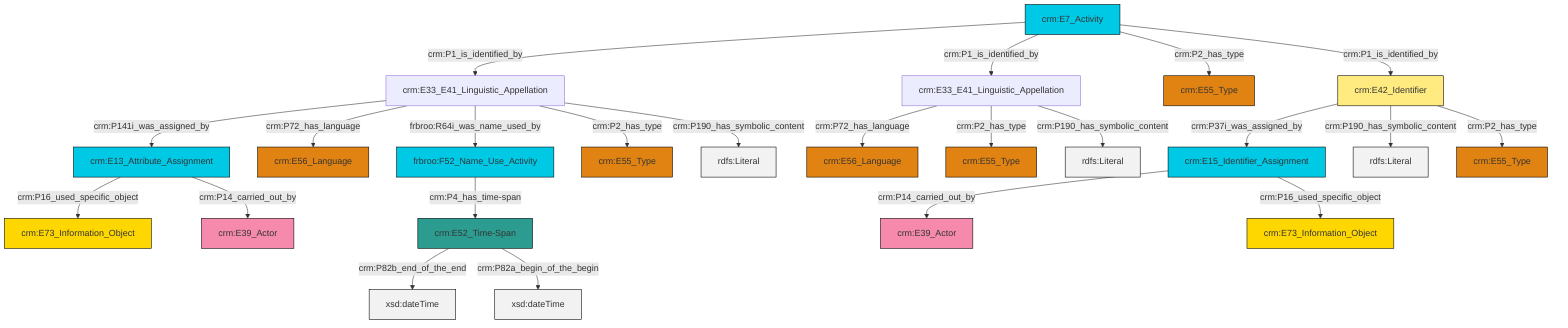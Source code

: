 graph TD
classDef Literal fill:#f2f2f2,stroke:#000000;
classDef CRM_Entity fill:#FFFFFF,stroke:#000000;
classDef Temporal_Entity fill:#00C9E6, stroke:#000000;
classDef Type fill:#E18312, stroke:#000000;
classDef Time-Span fill:#2C9C91, stroke:#000000;
classDef Appellation fill:#FFEB7F, stroke:#000000;
classDef Place fill:#008836, stroke:#000000;
classDef Persistent_Item fill:#B266B2, stroke:#000000;
classDef Conceptual_Object fill:#FFD700, stroke:#000000;
classDef Physical_Thing fill:#D2B48C, stroke:#000000;
classDef Actor fill:#f58aad, stroke:#000000;
classDef PC_Classes fill:#4ce600, stroke:#000000;
classDef Multi fill:#cccccc,stroke:#000000;

0["crm:E33_E41_Linguistic_Appellation"]:::Default -->|crm:P141i_was_assigned_by| 1["crm:E13_Attribute_Assignment"]:::Temporal_Entity
8["crm:E15_Identifier_Assignment"]:::Temporal_Entity -->|crm:P14_carried_out_by| 9["crm:E39_Actor"]:::Actor
2["crm:E42_Identifier"]:::Appellation -->|crm:P37i_was_assigned_by| 8["crm:E15_Identifier_Assignment"]:::Temporal_Entity
11["crm:E33_E41_Linguistic_Appellation"]:::Default -->|crm:P72_has_language| 12["crm:E56_Language"]:::Type
0["crm:E33_E41_Linguistic_Appellation"]:::Default -->|crm:P72_has_language| 17["crm:E56_Language"]:::Type
2["crm:E42_Identifier"]:::Appellation -->|crm:P190_has_symbolic_content| 19[rdfs:Literal]:::Literal
20["frbroo:F52_Name_Use_Activity"]:::Temporal_Entity -->|crm:P4_has_time-span| 13["crm:E52_Time-Span"]:::Time-Span
1["crm:E13_Attribute_Assignment"]:::Temporal_Entity -->|crm:P16_used_specific_object| 25["crm:E73_Information_Object"]:::Conceptual_Object
11["crm:E33_E41_Linguistic_Appellation"]:::Default -->|crm:P2_has_type| 26["crm:E55_Type"]:::Type
0["crm:E33_E41_Linguistic_Appellation"]:::Default -->|frbroo:R64i_was_name_used_by| 20["frbroo:F52_Name_Use_Activity"]:::Temporal_Entity
11["crm:E33_E41_Linguistic_Appellation"]:::Default -->|crm:P190_has_symbolic_content| 31[rdfs:Literal]:::Literal
2["crm:E42_Identifier"]:::Appellation -->|crm:P2_has_type| 4["crm:E55_Type"]:::Type
21["crm:E7_Activity"]:::Temporal_Entity -->|crm:P1_is_identified_by| 0["crm:E33_E41_Linguistic_Appellation"]:::Default
1["crm:E13_Attribute_Assignment"]:::Temporal_Entity -->|crm:P14_carried_out_by| 33["crm:E39_Actor"]:::Actor
21["crm:E7_Activity"]:::Temporal_Entity -->|crm:P1_is_identified_by| 11["crm:E33_E41_Linguistic_Appellation"]:::Default
8["crm:E15_Identifier_Assignment"]:::Temporal_Entity -->|crm:P16_used_specific_object| 29["crm:E73_Information_Object"]:::Conceptual_Object
13["crm:E52_Time-Span"]:::Time-Span -->|crm:P82b_end_of_the_end| 37[xsd:dateTime]:::Literal
0["crm:E33_E41_Linguistic_Appellation"]:::Default -->|crm:P2_has_type| 15["crm:E55_Type"]:::Type
0["crm:E33_E41_Linguistic_Appellation"]:::Default -->|crm:P190_has_symbolic_content| 38[rdfs:Literal]:::Literal
13["crm:E52_Time-Span"]:::Time-Span -->|crm:P82a_begin_of_the_begin| 40[xsd:dateTime]:::Literal
21["crm:E7_Activity"]:::Temporal_Entity -->|crm:P2_has_type| 6["crm:E55_Type"]:::Type
21["crm:E7_Activity"]:::Temporal_Entity -->|crm:P1_is_identified_by| 2["crm:E42_Identifier"]:::Appellation